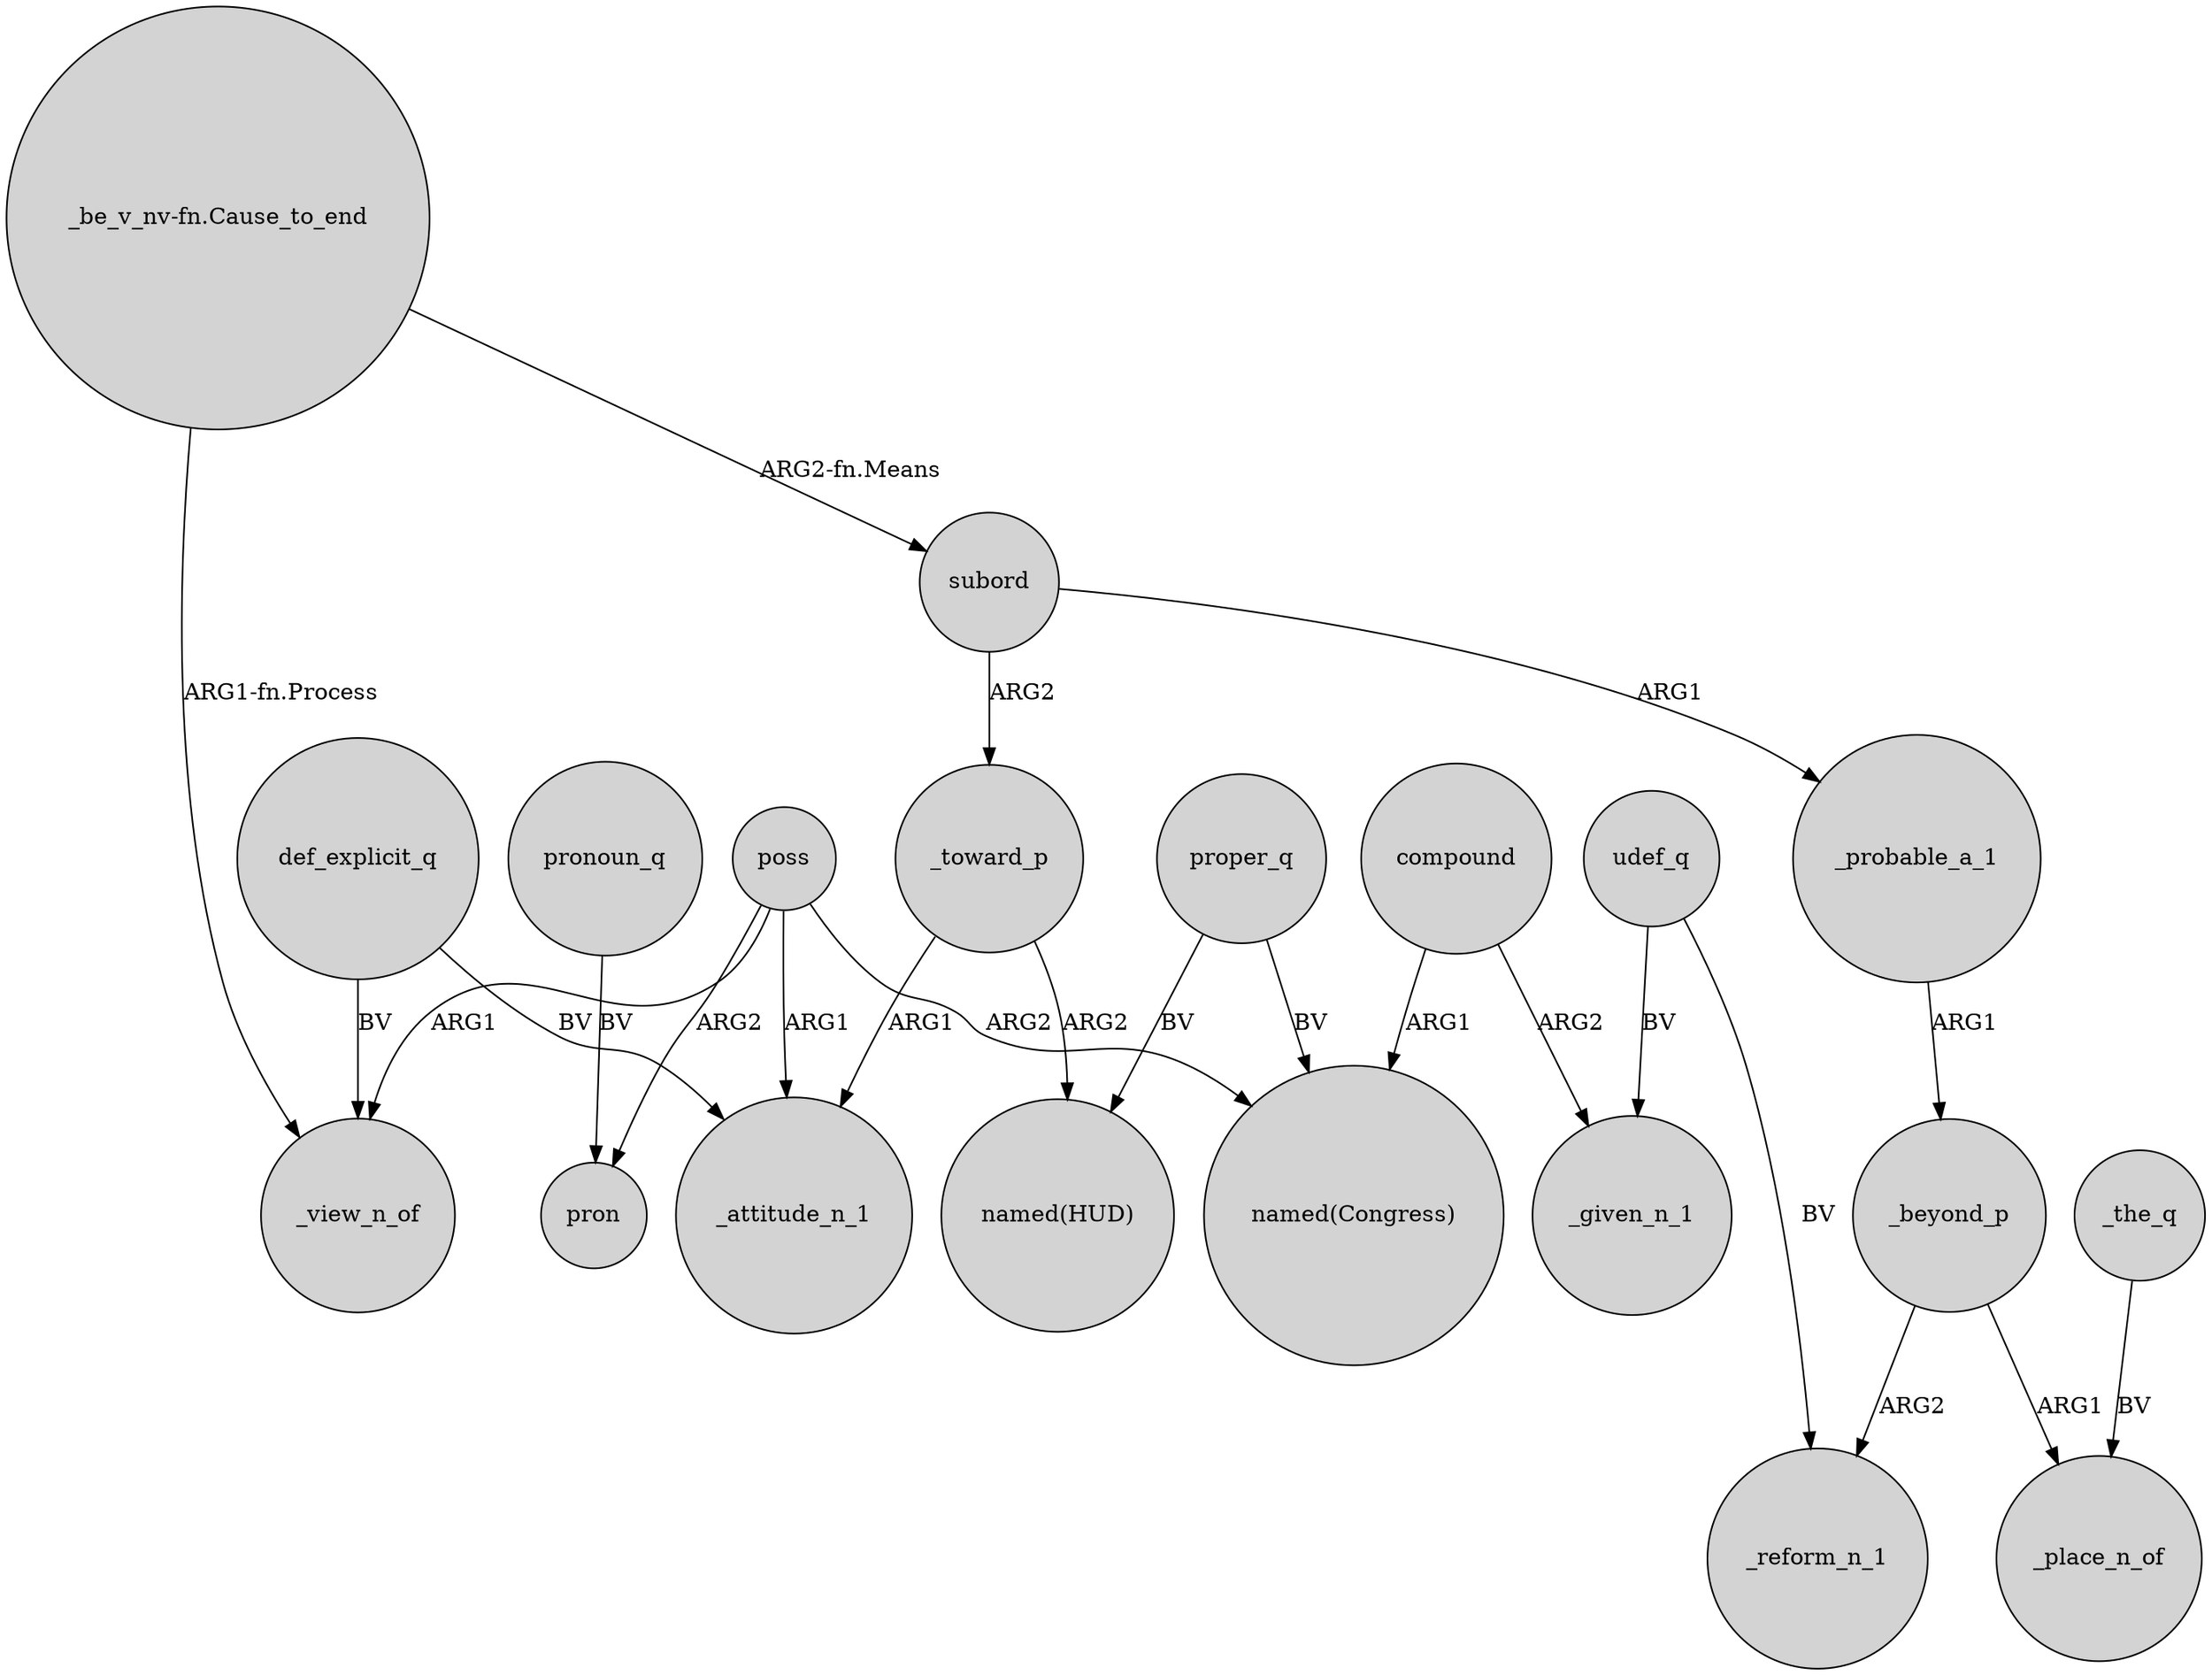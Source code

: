 digraph {
	node [shape=circle style=filled]
	proper_q -> "named(Congress)" [label=BV]
	poss -> "named(Congress)" [label=ARG2]
	udef_q -> _given_n_1 [label=BV]
	poss -> _attitude_n_1 [label=ARG1]
	_beyond_p -> _reform_n_1 [label=ARG2]
	proper_q -> "named(HUD)" [label=BV]
	_the_q -> _place_n_of [label=BV]
	pronoun_q -> pron [label=BV]
	def_explicit_q -> _view_n_of [label=BV]
	poss -> pron [label=ARG2]
	def_explicit_q -> _attitude_n_1 [label=BV]
	subord -> _probable_a_1 [label=ARG1]
	udef_q -> _reform_n_1 [label=BV]
	compound -> "named(Congress)" [label=ARG1]
	poss -> _view_n_of [label=ARG1]
	_probable_a_1 -> _beyond_p [label=ARG1]
	_beyond_p -> _place_n_of [label=ARG1]
	"_be_v_nv-fn.Cause_to_end" -> _view_n_of [label="ARG1-fn.Process"]
	_toward_p -> _attitude_n_1 [label=ARG1]
	"_be_v_nv-fn.Cause_to_end" -> subord [label="ARG2-fn.Means"]
	compound -> _given_n_1 [label=ARG2]
	subord -> _toward_p [label=ARG2]
	_toward_p -> "named(HUD)" [label=ARG2]
}
